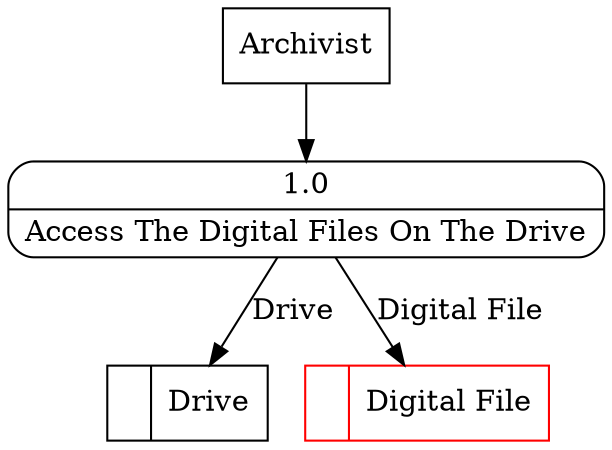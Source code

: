 digraph dfd2{ 
node[shape=record]
200 [label="<f0>  |<f1> Drive " ];
201 [label="<f0>  |<f1> Digital File " color=red];
202 [label="Archivist" shape=box];
203 [label="{<f0> 1.0|<f1> Access The Digital Files On The Drive }" shape=Mrecord];
202 -> 203
203 -> 201 [label="Digital File"]
203 -> 200 [label="Drive"]
}